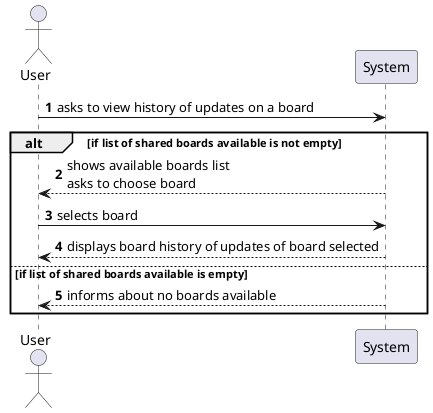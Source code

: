 @startuml
'https://plantuml.com/sequence-diagram
autonumber

actor User as Actor

Actor -> System: asks to view history of updates on a board
alt if list of shared boards available is not empty
    Actor <-- System: shows available boards list\nasks to choose board
    Actor -> System: selects board
    Actor <-- System : displays board history of updates of board selected
else if list of shared boards available is empty
    Actor <-- System : informs about no boards available
end

@enduml